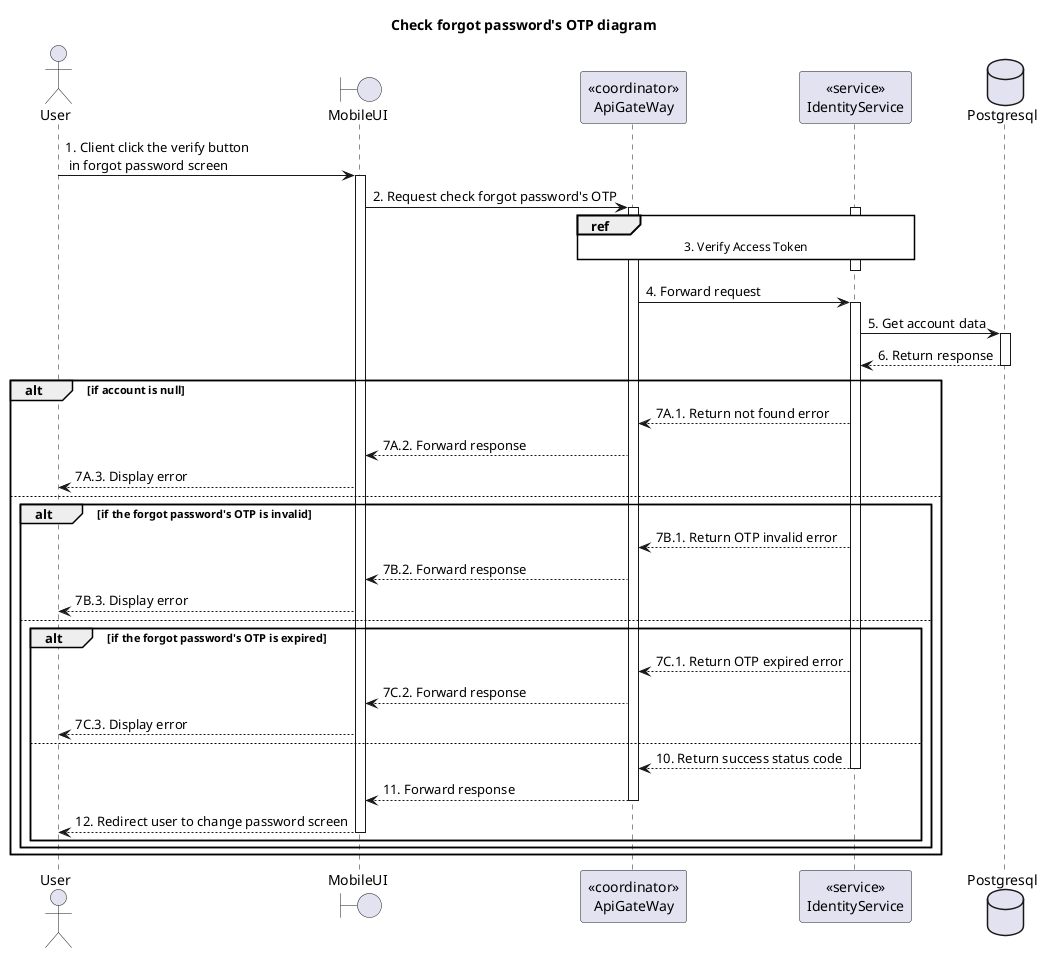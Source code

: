 @startuml Sequence
title "Check forgot password's OTP diagram"

<style>
  sequenceDiagram {
    reference {
      BackGroundColor white
    }
}
</style>

actor User
boundary MobileUI
participant "<<coordinator>>\nApiGateWay" as ApiGateway
participant "<<service>>\nIdentityService" as IdentityService
database Postgresql

User -> MobileUI ++: 1. Client click the verify button\n in forgot password screen
MobileUI -> ApiGateway ++: 2. Request check forgot password's OTP

activate IdentityService
ref over ApiGateway, IdentityService: 3. Verify Access Token
ApiGateway -[hidden]-> IdentityService
deactivate IdentityService

ApiGateway -> IdentityService ++: 4. Forward request
IdentityService -> Postgresql ++: 5. Get account data
IdentityService <-- Postgresql --: 6. Return response

alt if account is null
  ApiGateway <-- IdentityService: 7A.1. Return not found error
  MobileUI <-- ApiGateway: 7A.2. Forward response
  User <-- MobileUI: 7A.3. Display error
else
  alt if the forgot password's OTP is invalid
    ApiGateway <-- IdentityService: 7B.1. Return OTP invalid error
    MobileUI <-- ApiGateway: 7B.2. Forward response
    User <-- MobileUI: 7B.3. Display error
  else
    alt if the forgot password's OTP is expired
      ApiGateway <-- IdentityService: 7C.1. Return OTP expired error
      MobileUI <-- ApiGateway: 7C.2. Forward response
      User <-- MobileUI: 7C.3. Display error
    else
      ApiGateway <-- IdentityService --: 10. Return success status code
      MobileUI <-- ApiGateway --: 11. Forward response
      User <-- MobileUI --: 12. Redirect user to change password screen
    end
  end
end

@enduml
